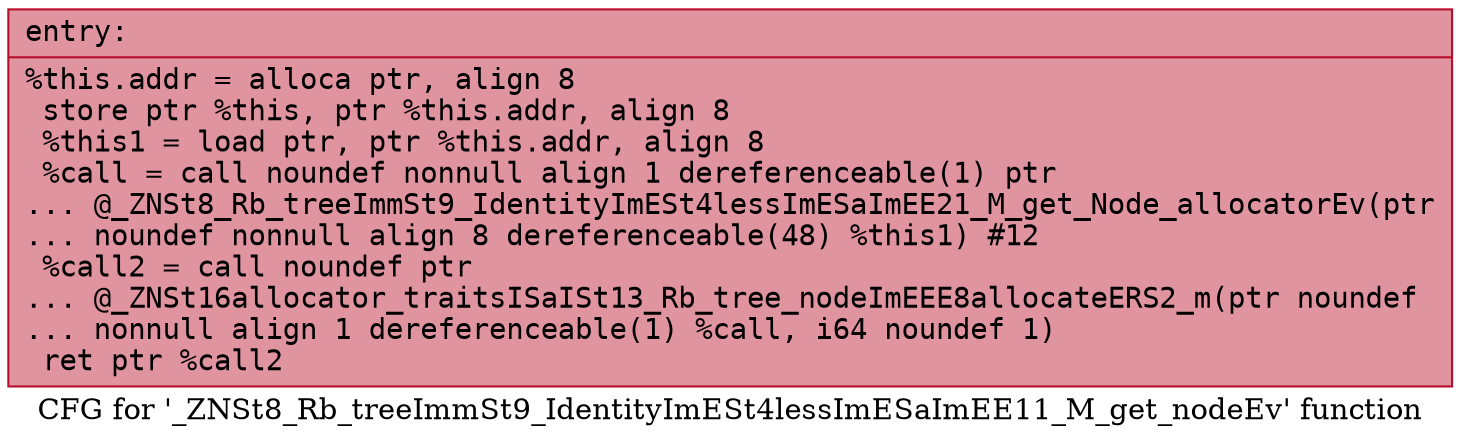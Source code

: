 digraph "CFG for '_ZNSt8_Rb_treeImmSt9_IdentityImESt4lessImESaImEE11_M_get_nodeEv' function" {
	label="CFG for '_ZNSt8_Rb_treeImmSt9_IdentityImESt4lessImESaImEE11_M_get_nodeEv' function";

	Node0x563465764490 [shape=record,color="#b70d28ff", style=filled, fillcolor="#b70d2870" fontname="Courier",label="{entry:\l|  %this.addr = alloca ptr, align 8\l  store ptr %this, ptr %this.addr, align 8\l  %this1 = load ptr, ptr %this.addr, align 8\l  %call = call noundef nonnull align 1 dereferenceable(1) ptr\l... @_ZNSt8_Rb_treeImmSt9_IdentityImESt4lessImESaImEE21_M_get_Node_allocatorEv(ptr\l... noundef nonnull align 8 dereferenceable(48) %this1) #12\l  %call2 = call noundef ptr\l... @_ZNSt16allocator_traitsISaISt13_Rb_tree_nodeImEEE8allocateERS2_m(ptr noundef\l... nonnull align 1 dereferenceable(1) %call, i64 noundef 1)\l  ret ptr %call2\l}"];
}
